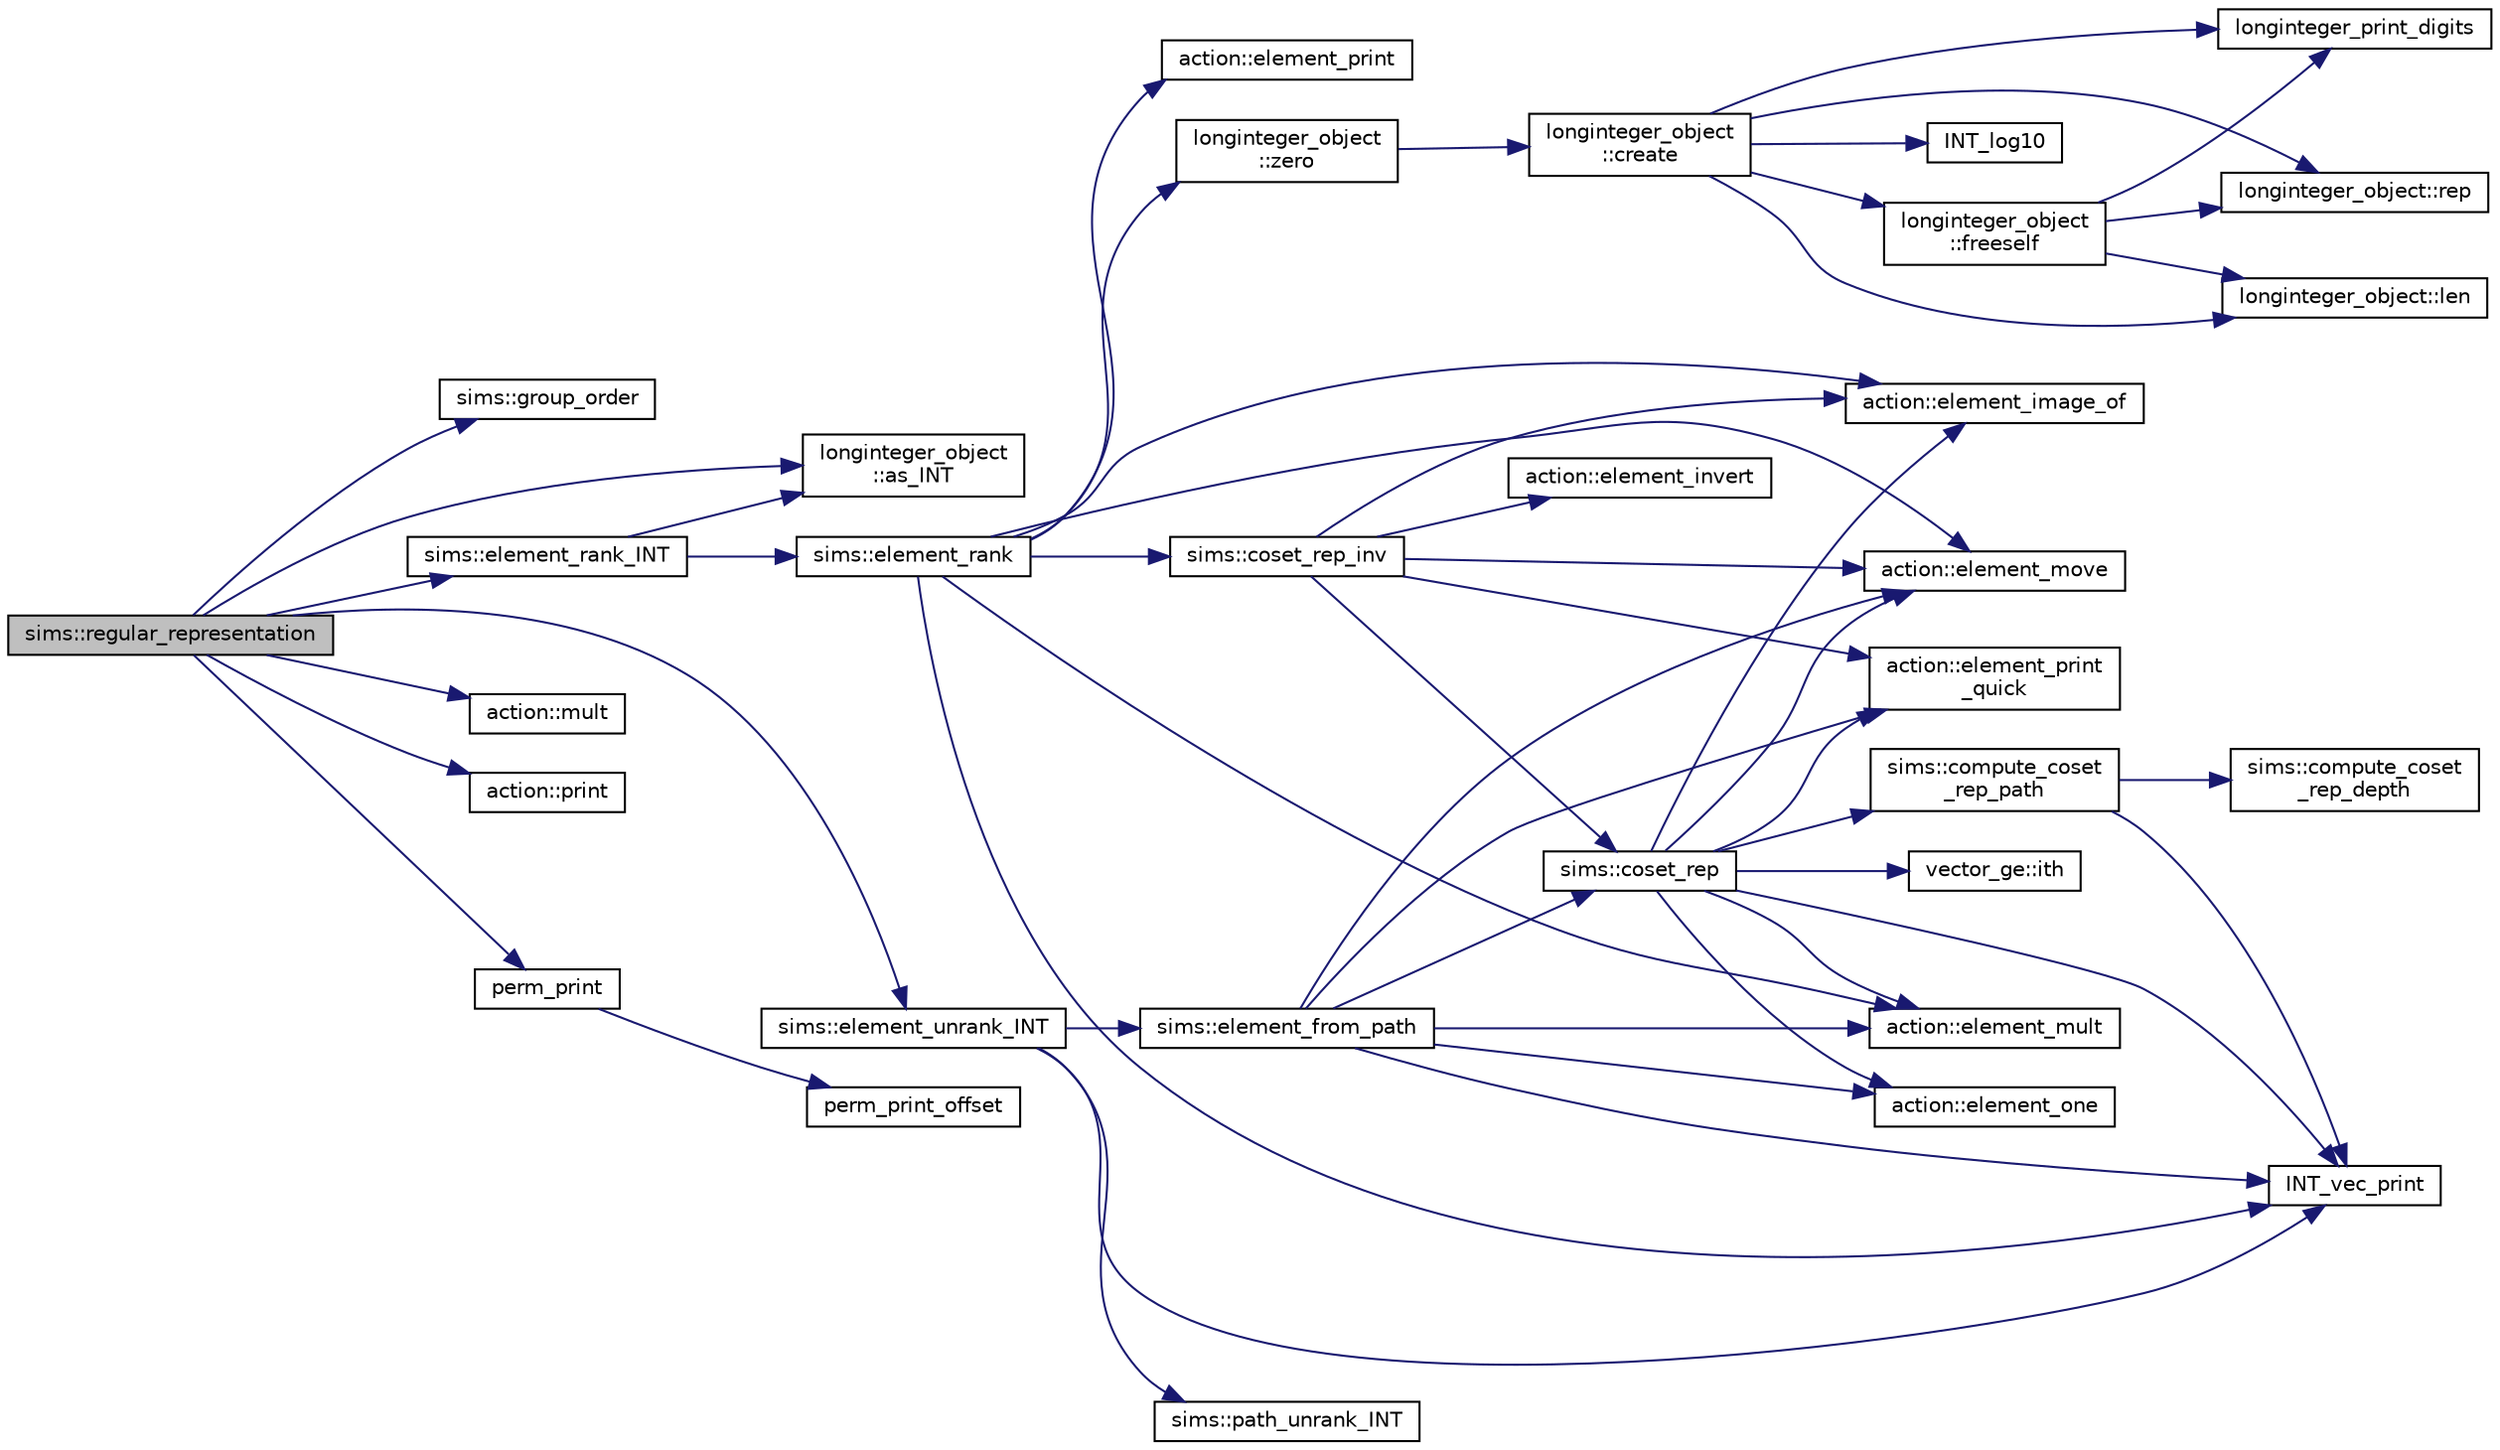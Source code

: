 digraph "sims::regular_representation"
{
  edge [fontname="Helvetica",fontsize="10",labelfontname="Helvetica",labelfontsize="10"];
  node [fontname="Helvetica",fontsize="10",shape=record];
  rankdir="LR";
  Node10076 [label="sims::regular_representation",height=0.2,width=0.4,color="black", fillcolor="grey75", style="filled", fontcolor="black"];
  Node10076 -> Node10077 [color="midnightblue",fontsize="10",style="solid",fontname="Helvetica"];
  Node10077 [label="sims::group_order",height=0.2,width=0.4,color="black", fillcolor="white", style="filled",URL="$d9/df3/classsims.html#aa442445175656570fa35febbe790efad"];
  Node10076 -> Node10078 [color="midnightblue",fontsize="10",style="solid",fontname="Helvetica"];
  Node10078 [label="longinteger_object\l::as_INT",height=0.2,width=0.4,color="black", fillcolor="white", style="filled",URL="$dd/d7e/classlonginteger__object.html#afb992d4679a6741acc63c8bcba27971e"];
  Node10076 -> Node10079 [color="midnightblue",fontsize="10",style="solid",fontname="Helvetica"];
  Node10079 [label="sims::element_unrank_INT",height=0.2,width=0.4,color="black", fillcolor="white", style="filled",URL="$d9/df3/classsims.html#a435d84bb7bf7292f14593b2a4344151f"];
  Node10079 -> Node10080 [color="midnightblue",fontsize="10",style="solid",fontname="Helvetica"];
  Node10080 [label="sims::path_unrank_INT",height=0.2,width=0.4,color="black", fillcolor="white", style="filled",URL="$d9/df3/classsims.html#a8ae2ffa971c2aac809d83c18e4e91926"];
  Node10079 -> Node10081 [color="midnightblue",fontsize="10",style="solid",fontname="Helvetica"];
  Node10081 [label="INT_vec_print",height=0.2,width=0.4,color="black", fillcolor="white", style="filled",URL="$df/dbf/sajeeb_8_c.html#a79a5901af0b47dd0d694109543c027fe"];
  Node10079 -> Node10082 [color="midnightblue",fontsize="10",style="solid",fontname="Helvetica"];
  Node10082 [label="sims::element_from_path",height=0.2,width=0.4,color="black", fillcolor="white", style="filled",URL="$d9/df3/classsims.html#a4a9bc25b1b8e61ba34d6d3d9f9fb8ab8"];
  Node10082 -> Node10081 [color="midnightblue",fontsize="10",style="solid",fontname="Helvetica"];
  Node10082 -> Node10083 [color="midnightblue",fontsize="10",style="solid",fontname="Helvetica"];
  Node10083 [label="action::element_one",height=0.2,width=0.4,color="black", fillcolor="white", style="filled",URL="$d2/d86/classaction.html#a780a105daf04d6d1fe7e2f63b3c88e3b"];
  Node10082 -> Node10084 [color="midnightblue",fontsize="10",style="solid",fontname="Helvetica"];
  Node10084 [label="sims::coset_rep",height=0.2,width=0.4,color="black", fillcolor="white", style="filled",URL="$d9/df3/classsims.html#a3d669dba4d005cd2399388f27f44cd04"];
  Node10084 -> Node10085 [color="midnightblue",fontsize="10",style="solid",fontname="Helvetica"];
  Node10085 [label="sims::compute_coset\l_rep_path",height=0.2,width=0.4,color="black", fillcolor="white", style="filled",URL="$d9/df3/classsims.html#a22a53a24eb86dcfe54cb3588776a4d96"];
  Node10085 -> Node10086 [color="midnightblue",fontsize="10",style="solid",fontname="Helvetica"];
  Node10086 [label="sims::compute_coset\l_rep_depth",height=0.2,width=0.4,color="black", fillcolor="white", style="filled",URL="$d9/df3/classsims.html#abfeb782bd253f1df5253486afb120f6f"];
  Node10085 -> Node10081 [color="midnightblue",fontsize="10",style="solid",fontname="Helvetica"];
  Node10084 -> Node10081 [color="midnightblue",fontsize="10",style="solid",fontname="Helvetica"];
  Node10084 -> Node10083 [color="midnightblue",fontsize="10",style="solid",fontname="Helvetica"];
  Node10084 -> Node10087 [color="midnightblue",fontsize="10",style="solid",fontname="Helvetica"];
  Node10087 [label="vector_ge::ith",height=0.2,width=0.4,color="black", fillcolor="white", style="filled",URL="$d4/d6e/classvector__ge.html#a1ff002e8b746a9beb119d57dcd4a15ff"];
  Node10084 -> Node10088 [color="midnightblue",fontsize="10",style="solid",fontname="Helvetica"];
  Node10088 [label="action::element_print\l_quick",height=0.2,width=0.4,color="black", fillcolor="white", style="filled",URL="$d2/d86/classaction.html#a4844680cf6750396f76494a28655265b"];
  Node10084 -> Node10089 [color="midnightblue",fontsize="10",style="solid",fontname="Helvetica"];
  Node10089 [label="action::element_mult",height=0.2,width=0.4,color="black", fillcolor="white", style="filled",URL="$d2/d86/classaction.html#ae9e36b2cae1f0f7bd7144097fa9a34b3"];
  Node10084 -> Node10090 [color="midnightblue",fontsize="10",style="solid",fontname="Helvetica"];
  Node10090 [label="action::element_move",height=0.2,width=0.4,color="black", fillcolor="white", style="filled",URL="$d2/d86/classaction.html#a550947491bbb534d3d7951f50198a874"];
  Node10084 -> Node10091 [color="midnightblue",fontsize="10",style="solid",fontname="Helvetica"];
  Node10091 [label="action::element_image_of",height=0.2,width=0.4,color="black", fillcolor="white", style="filled",URL="$d2/d86/classaction.html#ae09559d4537a048fc860f8a74a31393d"];
  Node10082 -> Node10088 [color="midnightblue",fontsize="10",style="solid",fontname="Helvetica"];
  Node10082 -> Node10089 [color="midnightblue",fontsize="10",style="solid",fontname="Helvetica"];
  Node10082 -> Node10090 [color="midnightblue",fontsize="10",style="solid",fontname="Helvetica"];
  Node10076 -> Node10092 [color="midnightblue",fontsize="10",style="solid",fontname="Helvetica"];
  Node10092 [label="action::mult",height=0.2,width=0.4,color="black", fillcolor="white", style="filled",URL="$d2/d86/classaction.html#a97d41015c3985091d0f4cd34e0180ea7"];
  Node10076 -> Node10093 [color="midnightblue",fontsize="10",style="solid",fontname="Helvetica"];
  Node10093 [label="sims::element_rank_INT",height=0.2,width=0.4,color="black", fillcolor="white", style="filled",URL="$d9/df3/classsims.html#a8ff29017c518c9ed459a7ea9eade2974"];
  Node10093 -> Node10094 [color="midnightblue",fontsize="10",style="solid",fontname="Helvetica"];
  Node10094 [label="sims::element_rank",height=0.2,width=0.4,color="black", fillcolor="white", style="filled",URL="$d9/df3/classsims.html#a00fb332192d01becb17b6a059482fc8d"];
  Node10094 -> Node10090 [color="midnightblue",fontsize="10",style="solid",fontname="Helvetica"];
  Node10094 -> Node10095 [color="midnightblue",fontsize="10",style="solid",fontname="Helvetica"];
  Node10095 [label="longinteger_object\l::zero",height=0.2,width=0.4,color="black", fillcolor="white", style="filled",URL="$dd/d7e/classlonginteger__object.html#a6cdf946c2eb5e3e71ffb534716fa8a86"];
  Node10095 -> Node10096 [color="midnightblue",fontsize="10",style="solid",fontname="Helvetica"];
  Node10096 [label="longinteger_object\l::create",height=0.2,width=0.4,color="black", fillcolor="white", style="filled",URL="$dd/d7e/classlonginteger__object.html#a95d2eebc60849c3963a49298b1f498c2"];
  Node10096 -> Node10097 [color="midnightblue",fontsize="10",style="solid",fontname="Helvetica"];
  Node10097 [label="longinteger_object\l::freeself",height=0.2,width=0.4,color="black", fillcolor="white", style="filled",URL="$dd/d7e/classlonginteger__object.html#a06450f8c4795d81da6d680830ef958a1"];
  Node10097 -> Node10098 [color="midnightblue",fontsize="10",style="solid",fontname="Helvetica"];
  Node10098 [label="longinteger_print_digits",height=0.2,width=0.4,color="black", fillcolor="white", style="filled",URL="$de/dc5/algebra__and__number__theory_8h.html#ac2bac7b12f5b6440b8dad275cd7a157d"];
  Node10097 -> Node10099 [color="midnightblue",fontsize="10",style="solid",fontname="Helvetica"];
  Node10099 [label="longinteger_object::rep",height=0.2,width=0.4,color="black", fillcolor="white", style="filled",URL="$dd/d7e/classlonginteger__object.html#a3ecaf12738cc721d281c416503f241e2"];
  Node10097 -> Node10100 [color="midnightblue",fontsize="10",style="solid",fontname="Helvetica"];
  Node10100 [label="longinteger_object::len",height=0.2,width=0.4,color="black", fillcolor="white", style="filled",URL="$dd/d7e/classlonginteger__object.html#a0bfeae35be8a6fd44ed7f76413596ab1"];
  Node10096 -> Node10101 [color="midnightblue",fontsize="10",style="solid",fontname="Helvetica"];
  Node10101 [label="INT_log10",height=0.2,width=0.4,color="black", fillcolor="white", style="filled",URL="$de/dc5/algebra__and__number__theory_8h.html#a98bc0a6c562370a355165d2538dac250"];
  Node10096 -> Node10098 [color="midnightblue",fontsize="10",style="solid",fontname="Helvetica"];
  Node10096 -> Node10099 [color="midnightblue",fontsize="10",style="solid",fontname="Helvetica"];
  Node10096 -> Node10100 [color="midnightblue",fontsize="10",style="solid",fontname="Helvetica"];
  Node10094 -> Node10091 [color="midnightblue",fontsize="10",style="solid",fontname="Helvetica"];
  Node10094 -> Node10081 [color="midnightblue",fontsize="10",style="solid",fontname="Helvetica"];
  Node10094 -> Node10102 [color="midnightblue",fontsize="10",style="solid",fontname="Helvetica"];
  Node10102 [label="action::element_print",height=0.2,width=0.4,color="black", fillcolor="white", style="filled",URL="$d2/d86/classaction.html#ae38c3ef3c1125213733d63c6fc3c40cd"];
  Node10094 -> Node10103 [color="midnightblue",fontsize="10",style="solid",fontname="Helvetica"];
  Node10103 [label="sims::coset_rep_inv",height=0.2,width=0.4,color="black", fillcolor="white", style="filled",URL="$d9/df3/classsims.html#a388f523d4ec997fce4e9ede924de99b9"];
  Node10103 -> Node10084 [color="midnightblue",fontsize="10",style="solid",fontname="Helvetica"];
  Node10103 -> Node10088 [color="midnightblue",fontsize="10",style="solid",fontname="Helvetica"];
  Node10103 -> Node10091 [color="midnightblue",fontsize="10",style="solid",fontname="Helvetica"];
  Node10103 -> Node10104 [color="midnightblue",fontsize="10",style="solid",fontname="Helvetica"];
  Node10104 [label="action::element_invert",height=0.2,width=0.4,color="black", fillcolor="white", style="filled",URL="$d2/d86/classaction.html#aa4bd01e338497714586636751fcef436"];
  Node10103 -> Node10090 [color="midnightblue",fontsize="10",style="solid",fontname="Helvetica"];
  Node10094 -> Node10089 [color="midnightblue",fontsize="10",style="solid",fontname="Helvetica"];
  Node10093 -> Node10078 [color="midnightblue",fontsize="10",style="solid",fontname="Helvetica"];
  Node10076 -> Node10105 [color="midnightblue",fontsize="10",style="solid",fontname="Helvetica"];
  Node10105 [label="action::print",height=0.2,width=0.4,color="black", fillcolor="white", style="filled",URL="$d2/d86/classaction.html#ae4159079fcf493e0e110c2114cc0a52d"];
  Node10076 -> Node10106 [color="midnightblue",fontsize="10",style="solid",fontname="Helvetica"];
  Node10106 [label="perm_print",height=0.2,width=0.4,color="black", fillcolor="white", style="filled",URL="$d2/d7c/combinatorics_8_c.html#a2c7eee1361109e8c5b94921589815194"];
  Node10106 -> Node10107 [color="midnightblue",fontsize="10",style="solid",fontname="Helvetica"];
  Node10107 [label="perm_print_offset",height=0.2,width=0.4,color="black", fillcolor="white", style="filled",URL="$d2/d7c/combinatorics_8_c.html#ab87deef2ba9e4d2ce386a19eeaffecf3"];
}
